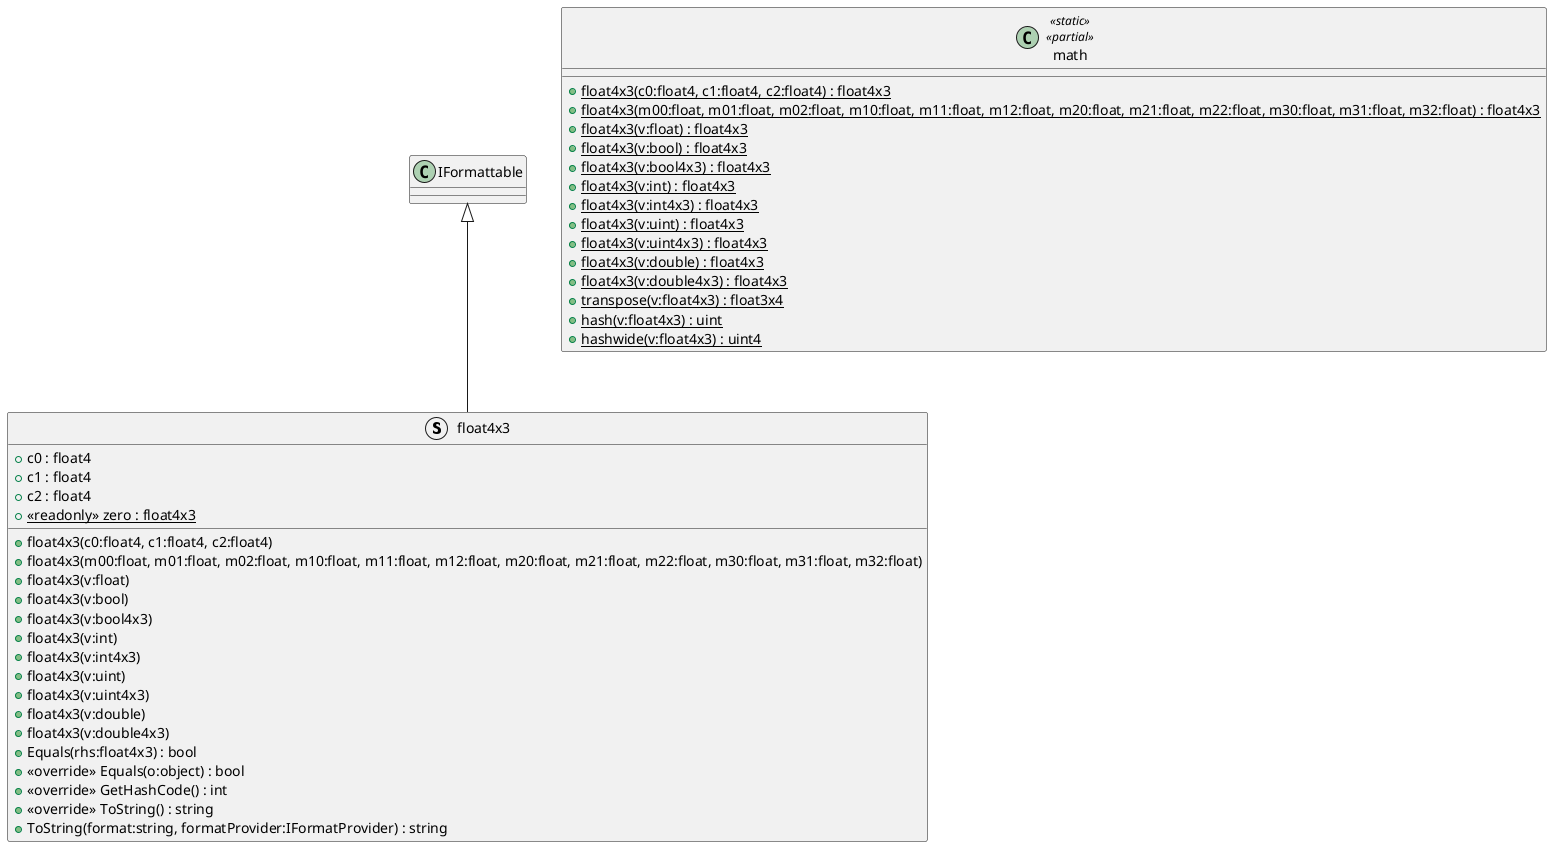 @startuml
struct float4x3 {
    + c0 : float4
    + c1 : float4
    + c2 : float4
    + {static} <<readonly>> zero : float4x3
    + float4x3(c0:float4, c1:float4, c2:float4)
    + float4x3(m00:float, m01:float, m02:float, m10:float, m11:float, m12:float, m20:float, m21:float, m22:float, m30:float, m31:float, m32:float)
    + float4x3(v:float)
    + float4x3(v:bool)
    + float4x3(v:bool4x3)
    + float4x3(v:int)
    + float4x3(v:int4x3)
    + float4x3(v:uint)
    + float4x3(v:uint4x3)
    + float4x3(v:double)
    + float4x3(v:double4x3)
    + Equals(rhs:float4x3) : bool
    + <<override>> Equals(o:object) : bool
    + <<override>> GetHashCode() : int
    + <<override>> ToString() : string
    + ToString(format:string, formatProvider:IFormatProvider) : string
}
class math <<static>> <<partial>> {
    + {static} float4x3(c0:float4, c1:float4, c2:float4) : float4x3
    + {static} float4x3(m00:float, m01:float, m02:float, m10:float, m11:float, m12:float, m20:float, m21:float, m22:float, m30:float, m31:float, m32:float) : float4x3
    + {static} float4x3(v:float) : float4x3
    + {static} float4x3(v:bool) : float4x3
    + {static} float4x3(v:bool4x3) : float4x3
    + {static} float4x3(v:int) : float4x3
    + {static} float4x3(v:int4x3) : float4x3
    + {static} float4x3(v:uint) : float4x3
    + {static} float4x3(v:uint4x3) : float4x3
    + {static} float4x3(v:double) : float4x3
    + {static} float4x3(v:double4x3) : float4x3
    + {static} transpose(v:float4x3) : float3x4
    + {static} hash(v:float4x3) : uint
    + {static} hashwide(v:float4x3) : uint4
}
IFormattable <|-- float4x3
@enduml
